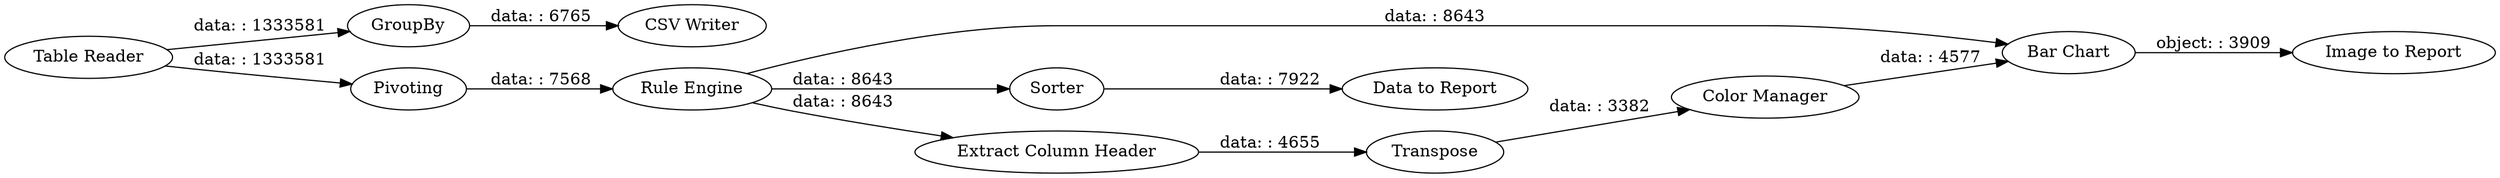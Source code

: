 digraph {
	"670434810334652098_7" [label="Bar Chart"]
	"670434810334652098_13" [label="Table Reader"]
	"670434810334652098_12" [label="Rule Engine"]
	"670434810334652098_4" [label=Sorter]
	"670434810334652098_8" [label="Extract Column Header"]
	"670434810334652098_10" [label="Image to Report"]
	"670434810334652098_6" [label="Color Manager"]
	"670434810334652098_16" [label=GroupBy]
	"670434810334652098_2" [label=Pivoting]
	"670434810334652098_11" [label="Data to Report"]
	"670434810334652098_15" [label="CSV Writer"]
	"670434810334652098_9" [label=Transpose]
	"670434810334652098_13" -> "670434810334652098_16" [label="data: : 1333581"]
	"670434810334652098_12" -> "670434810334652098_8" [label="data: : 8643"]
	"670434810334652098_9" -> "670434810334652098_6" [label="data: : 3382"]
	"670434810334652098_12" -> "670434810334652098_7" [label="data: : 8643"]
	"670434810334652098_7" -> "670434810334652098_10" [label="object: : 3909"]
	"670434810334652098_6" -> "670434810334652098_7" [label="data: : 4577"]
	"670434810334652098_8" -> "670434810334652098_9" [label="data: : 4655"]
	"670434810334652098_12" -> "670434810334652098_4" [label="data: : 8643"]
	"670434810334652098_2" -> "670434810334652098_12" [label="data: : 7568"]
	"670434810334652098_4" -> "670434810334652098_11" [label="data: : 7922"]
	"670434810334652098_16" -> "670434810334652098_15" [label="data: : 6765"]
	"670434810334652098_13" -> "670434810334652098_2" [label="data: : 1333581"]
	rankdir=LR
}
